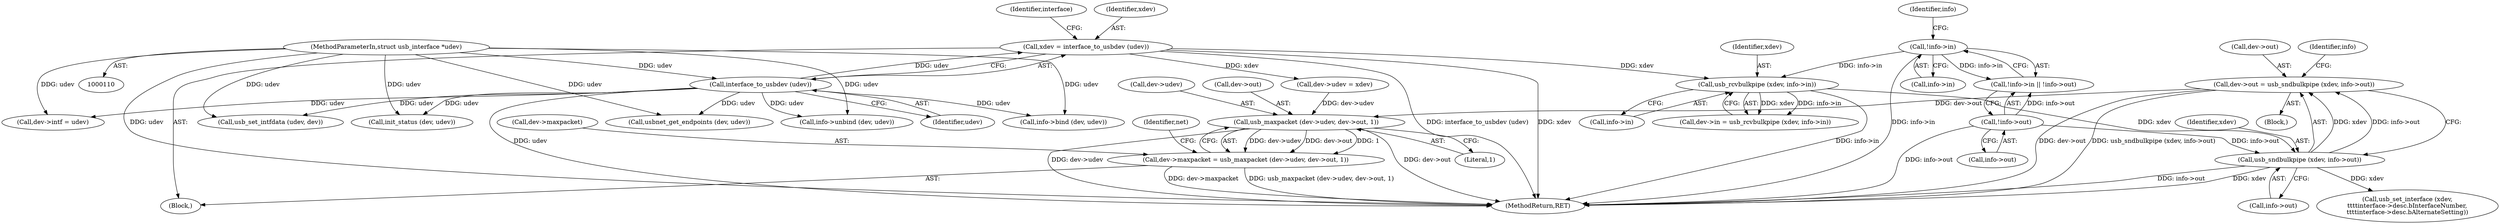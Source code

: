 digraph "0_linux_1666984c8625b3db19a9abc298931d35ab7bc64b@pointer" {
"1000518" [label="(Call,dev->out = usb_sndbulkpipe (xdev, info->out))"];
"1000522" [label="(Call,usb_sndbulkpipe (xdev, info->out))"];
"1000513" [label="(Call,usb_rcvbulkpipe (xdev, info->in))"];
"1000176" [label="(Call,xdev = interface_to_usbdev (udev))"];
"1000178" [label="(Call,interface_to_usbdev (udev))"];
"1000111" [label="(MethodParameterIn,struct usb_interface *udev)"];
"1000494" [label="(Call,!info->in)"];
"1000498" [label="(Call,!info->out)"];
"1000586" [label="(Call,usb_maxpacket (dev->udev, dev->out, 1))"];
"1000582" [label="(Call,dev->maxpacket = usb_maxpacket (dev->udev, dev->out, 1))"];
"1000494" [label="(Call,!info->in)"];
"1000519" [label="(Call,dev->out)"];
"1000111" [label="(MethodParameterIn,struct usb_interface *udev)"];
"1000504" [label="(Call,usbnet_get_endpoints (dev, udev))"];
"1000513" [label="(Call,usb_rcvbulkpipe (xdev, info->in))"];
"1000515" [label="(Call,info->in)"];
"1000583" [label="(Call,dev->maxpacket)"];
"1000509" [label="(Call,dev->in = usb_rcvbulkpipe (xdev, info->in))"];
"1000179" [label="(Identifier,udev)"];
"1000587" [label="(Call,dev->udev)"];
"1000498" [label="(Call,!info->out)"];
"1000590" [label="(Call,dev->out)"];
"1000743" [label="(Call,info->unbind (dev, udev))"];
"1000380" [label="(Call,info->bind (dev, udev))"];
"1000597" [label="(Identifier,net)"];
"1000113" [label="(Block,)"];
"1000178" [label="(Call,interface_to_usbdev (udev))"];
"1000514" [label="(Identifier,xdev)"];
"1000500" [label="(Identifier,info)"];
"1000582" [label="(Call,dev->maxpacket = usb_maxpacket (dev->udev, dev->out, 1))"];
"1000531" [label="(Identifier,info)"];
"1000536" [label="(Call,usb_set_interface (xdev,\n\t\t\t\tinterface->desc.bInterfaceNumber,\n\t\t\t\tinterface->desc.bAlternateSetting))"];
"1000495" [label="(Call,info->in)"];
"1000522" [label="(Call,usb_sndbulkpipe (xdev, info->out))"];
"1000176" [label="(Call,xdev = interface_to_usbdev (udev))"];
"1000562" [label="(Call,init_status (dev, udev))"];
"1000493" [label="(Call,!info->in || !info->out)"];
"1000524" [label="(Call,info->out)"];
"1000499" [label="(Call,info->out)"];
"1000586" [label="(Call,usb_maxpacket (dev->udev, dev->out, 1))"];
"1000214" [label="(Call,dev->intf = udev)"];
"1000181" [label="(Identifier,interface)"];
"1000177" [label="(Identifier,xdev)"];
"1000518" [label="(Call,dev->out = usb_sndbulkpipe (xdev, info->out))"];
"1000209" [label="(Call,dev->udev = xdev)"];
"1000508" [label="(Block,)"];
"1000523" [label="(Identifier,xdev)"];
"1000593" [label="(Literal,1)"];
"1000709" [label="(Call,usb_set_intfdata (udev, dev))"];
"1000762" [label="(MethodReturn,RET)"];
"1000518" -> "1000508"  [label="AST: "];
"1000518" -> "1000522"  [label="CFG: "];
"1000519" -> "1000518"  [label="AST: "];
"1000522" -> "1000518"  [label="AST: "];
"1000531" -> "1000518"  [label="CFG: "];
"1000518" -> "1000762"  [label="DDG: usb_sndbulkpipe (xdev, info->out)"];
"1000518" -> "1000762"  [label="DDG: dev->out"];
"1000522" -> "1000518"  [label="DDG: xdev"];
"1000522" -> "1000518"  [label="DDG: info->out"];
"1000518" -> "1000586"  [label="DDG: dev->out"];
"1000522" -> "1000524"  [label="CFG: "];
"1000523" -> "1000522"  [label="AST: "];
"1000524" -> "1000522"  [label="AST: "];
"1000522" -> "1000762"  [label="DDG: info->out"];
"1000522" -> "1000762"  [label="DDG: xdev"];
"1000513" -> "1000522"  [label="DDG: xdev"];
"1000498" -> "1000522"  [label="DDG: info->out"];
"1000522" -> "1000536"  [label="DDG: xdev"];
"1000513" -> "1000509"  [label="AST: "];
"1000513" -> "1000515"  [label="CFG: "];
"1000514" -> "1000513"  [label="AST: "];
"1000515" -> "1000513"  [label="AST: "];
"1000509" -> "1000513"  [label="CFG: "];
"1000513" -> "1000762"  [label="DDG: info->in"];
"1000513" -> "1000509"  [label="DDG: xdev"];
"1000513" -> "1000509"  [label="DDG: info->in"];
"1000176" -> "1000513"  [label="DDG: xdev"];
"1000494" -> "1000513"  [label="DDG: info->in"];
"1000176" -> "1000113"  [label="AST: "];
"1000176" -> "1000178"  [label="CFG: "];
"1000177" -> "1000176"  [label="AST: "];
"1000178" -> "1000176"  [label="AST: "];
"1000181" -> "1000176"  [label="CFG: "];
"1000176" -> "1000762"  [label="DDG: interface_to_usbdev (udev)"];
"1000176" -> "1000762"  [label="DDG: xdev"];
"1000178" -> "1000176"  [label="DDG: udev"];
"1000176" -> "1000209"  [label="DDG: xdev"];
"1000178" -> "1000179"  [label="CFG: "];
"1000179" -> "1000178"  [label="AST: "];
"1000178" -> "1000762"  [label="DDG: udev"];
"1000111" -> "1000178"  [label="DDG: udev"];
"1000178" -> "1000214"  [label="DDG: udev"];
"1000178" -> "1000380"  [label="DDG: udev"];
"1000178" -> "1000504"  [label="DDG: udev"];
"1000178" -> "1000562"  [label="DDG: udev"];
"1000178" -> "1000709"  [label="DDG: udev"];
"1000178" -> "1000743"  [label="DDG: udev"];
"1000111" -> "1000110"  [label="AST: "];
"1000111" -> "1000762"  [label="DDG: udev"];
"1000111" -> "1000214"  [label="DDG: udev"];
"1000111" -> "1000380"  [label="DDG: udev"];
"1000111" -> "1000504"  [label="DDG: udev"];
"1000111" -> "1000562"  [label="DDG: udev"];
"1000111" -> "1000709"  [label="DDG: udev"];
"1000111" -> "1000743"  [label="DDG: udev"];
"1000494" -> "1000493"  [label="AST: "];
"1000494" -> "1000495"  [label="CFG: "];
"1000495" -> "1000494"  [label="AST: "];
"1000500" -> "1000494"  [label="CFG: "];
"1000493" -> "1000494"  [label="CFG: "];
"1000494" -> "1000762"  [label="DDG: info->in"];
"1000494" -> "1000493"  [label="DDG: info->in"];
"1000498" -> "1000493"  [label="AST: "];
"1000498" -> "1000499"  [label="CFG: "];
"1000499" -> "1000498"  [label="AST: "];
"1000493" -> "1000498"  [label="CFG: "];
"1000498" -> "1000762"  [label="DDG: info->out"];
"1000498" -> "1000493"  [label="DDG: info->out"];
"1000586" -> "1000582"  [label="AST: "];
"1000586" -> "1000593"  [label="CFG: "];
"1000587" -> "1000586"  [label="AST: "];
"1000590" -> "1000586"  [label="AST: "];
"1000593" -> "1000586"  [label="AST: "];
"1000582" -> "1000586"  [label="CFG: "];
"1000586" -> "1000762"  [label="DDG: dev->out"];
"1000586" -> "1000762"  [label="DDG: dev->udev"];
"1000586" -> "1000582"  [label="DDG: dev->udev"];
"1000586" -> "1000582"  [label="DDG: dev->out"];
"1000586" -> "1000582"  [label="DDG: 1"];
"1000209" -> "1000586"  [label="DDG: dev->udev"];
"1000582" -> "1000113"  [label="AST: "];
"1000583" -> "1000582"  [label="AST: "];
"1000597" -> "1000582"  [label="CFG: "];
"1000582" -> "1000762"  [label="DDG: dev->maxpacket"];
"1000582" -> "1000762"  [label="DDG: usb_maxpacket (dev->udev, dev->out, 1)"];
}
